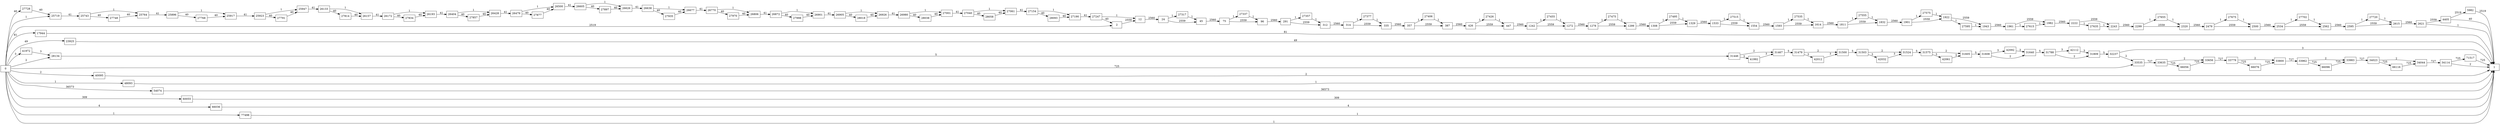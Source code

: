 digraph {
	graph [rankdir=LR]
	node [shape=rectangle]
	2 -> 12 [label=2559]
	12 -> 24 [label=2560]
	24 -> 45 [label=2559]
	24 -> 27317 [label=1]
	45 -> 75 [label=2560]
	75 -> 96 [label=2559]
	75 -> 27337 [label=1]
	96 -> 291 [label=2560]
	291 -> 312 [label=2559]
	291 -> 27357 [label=1]
	312 -> 314 [label=2560]
	314 -> 335 [label=2559]
	314 -> 27377 [label=1]
	335 -> 357 [label=2560]
	357 -> 387 [label=2559]
	357 -> 27406 [label=1]
	387 -> 426 [label=2560]
	426 -> 447 [label=2559]
	426 -> 27426 [label=1]
	447 -> 1242 [label=2560]
	1242 -> 1272 [label=2559]
	1242 -> 27455 [label=1]
	1272 -> 1278 [label=2560]
	1278 -> 1299 [label=2559]
	1278 -> 27475 [label=1]
	1299 -> 1308 [label=2560]
	1308 -> 1329 [label=2559]
	1308 -> 27495 [label=1]
	1329 -> 1533 [label=2560]
	1533 -> 1554 [label=2559]
	1533 -> 27515 [label=1]
	1554 -> 1593 [label=2560]
	1593 -> 1614 [label=2559]
	1593 -> 27535 [label=1]
	1614 -> 1811 [label=2560]
	1811 -> 1832 [label=2559]
	1811 -> 27555 [label=1]
	1832 -> 1901 [label=2560]
	1901 -> 1922 [label=2559]
	1901 -> 27575 [label=1]
	1922 -> 1943 [label=2559]
	1922 -> 27595 [label=1]
	1943 -> 1961 [label=2560]
	1961 -> 1982 [label=2559]
	1961 -> 27615 [label=1]
	1982 -> 2222 [label=2560]
	2222 -> 2243 [label=2559]
	2222 -> 27635 [label=1]
	2243 -> 2299 [label=2560]
	2299 -> 2320 [label=2559]
	2299 -> 27655 [label=1]
	2320 -> 2479 [label=2560]
	2479 -> 2500 [label=2559]
	2479 -> 27675 [label=1]
	2500 -> 2534 [label=2560]
	2534 -> 2562 [label=2559]
	2534 -> 27702 [label=1]
	2562 -> 2595 [label=2560]
	2595 -> 2615 [label=2559]
	2595 -> 27720 [label=1]
	2615 -> 2621 [label=2560]
	2621 -> 1 [label=1]
	2621 -> 4405 [label=2559]
	4405 -> 1 [label=40]
	4405 -> 5982 [label=2519]
	5982 -> 1 [label=2519]
	17944 -> 1 [label=81]
	23925 -> 1 [label=49]
	25719 -> 25743 [label=41]
	25743 -> 25764 [label=1]
	25743 -> 27748 [label=40]
	25764 -> 25896 [label=41]
	25896 -> 25917 [label=1]
	25896 -> 27768 [label=40]
	25917 -> 25923 [label=41]
	25923 -> 25947 [label=1]
	25923 -> 27791 [label=40]
	25947 -> 26133 [label=41]
	26133 -> 26157 [label=1]
	26133 -> 27814 [label=40]
	26157 -> 26172 [label=41]
	26172 -> 26193 [label=1]
	26172 -> 27834 [label=40]
	26193 -> 26404 [label=41]
	26404 -> 26428 [label=1]
	26404 -> 27857 [label=40]
	26428 -> 26479 [label=41]
	26479 -> 26500 [label=1]
	26479 -> 27877 [label=40]
	26500 -> 26605 [label=41]
	26605 -> 26626 [label=1]
	26605 -> 27897 [label=40]
	26626 -> 26638 [label=41]
	26638 -> 26677 [label=1]
	26638 -> 27935 [label=40]
	26677 -> 26770 [label=41]
	26770 -> 26806 [label=1]
	26770 -> 27970 [label=40]
	26806 -> 26872 [label=41]
	26872 -> 26901 [label=1]
	26872 -> 27998 [label=40]
	26901 -> 26905 [label=41]
	26905 -> 26926 [label=1]
	26905 -> 28018 [label=40]
	26926 -> 26980 [label=41]
	26980 -> 27001 [label=1]
	26980 -> 28038 [label=40]
	27001 -> 27040 [label=41]
	27040 -> 27061 [label=1]
	27040 -> 28058 [label=40]
	27061 -> 27154 [label=41]
	27154 -> 27190 [label=1]
	27154 -> 28093 [label=40]
	27190 -> 27247 [label=41]
	27247 -> 12 [label=1]
	27247 -> 2 [label=40]
	27317 -> 45 [label=1]
	27337 -> 96 [label=1]
	27357 -> 312 [label=1]
	27377 -> 335 [label=1]
	27406 -> 387 [label=1]
	27426 -> 447 [label=1]
	27455 -> 1272 [label=1]
	27475 -> 1299 [label=1]
	27495 -> 1329 [label=1]
	27515 -> 1554 [label=1]
	27535 -> 1614 [label=1]
	27555 -> 1832 [label=1]
	27575 -> 1922 [label=1]
	27595 -> 1943 [label=1]
	27615 -> 1982 [label=1]
	27635 -> 2243 [label=1]
	27655 -> 2320 [label=1]
	27675 -> 2500 [label=1]
	27702 -> 2562 [label=1]
	27720 -> 2615 [label=1]
	27728 -> 25719 [label=40]
	27748 -> 25764 [label=40]
	27768 -> 25917 [label=40]
	27791 -> 25947 [label=40]
	27814 -> 26157 [label=40]
	27834 -> 26193 [label=40]
	27857 -> 26428 [label=40]
	27877 -> 26500 [label=40]
	27897 -> 26626 [label=40]
	27935 -> 26677 [label=40]
	27970 -> 26806 [label=40]
	27998 -> 26901 [label=40]
	28018 -> 26926 [label=40]
	28038 -> 27001 [label=40]
	28058 -> 27061 [label=40]
	28093 -> 27190 [label=40]
	28134 -> 31446 [label=5]
	31446 -> 31467 [label=2]
	31446 -> 41992 [label=3]
	31467 -> 31479 [label=5]
	31479 -> 31500 [label=2]
	31479 -> 42012 [label=3]
	31500 -> 31503 [label=5]
	31503 -> 31524 [label=2]
	31503 -> 42032 [label=3]
	31524 -> 31575 [label=5]
	31575 -> 31605 [label=2]
	31575 -> 42061 [label=3]
	31605 -> 31608 [label=5]
	31608 -> 31640 [label=2]
	31608 -> 42092 [label=3]
	31640 -> 31788 [label=5]
	31788 -> 31809 [label=2]
	31788 -> 42112 [label=3]
	31809 -> 32237 [label=5]
	32237 -> 1 [label=3]
	32237 -> 33535 [label=2]
	33535 -> 33635 [label=727]
	33635 -> 33656 [label=2]
	33635 -> 66056 [label=725]
	33656 -> 33779 [label=727]
	33779 -> 33800 [label=2]
	33779 -> 66076 [label=725]
	33800 -> 33962 [label=727]
	33962 -> 33983 [label=2]
	33962 -> 66096 [label=725]
	33983 -> 34023 [label=727]
	34023 -> 34044 [label=2]
	34023 -> 66116 [label=725]
	34044 -> 34114 [label=727]
	34114 -> 1 [label=2]
	34114 -> 71517 [label=725]
	40095 -> 1 [label=2]
	41972 -> 28134 [label=3]
	41992 -> 31467 [label=3]
	42012 -> 31500 [label=3]
	42032 -> 31524 [label=3]
	42061 -> 31605 [label=3]
	42092 -> 31640 [label=3]
	42112 -> 31809 [label=3]
	48093 -> 1 [label=1]
	54074 -> 1 [label=36573]
	60055 -> 1 [label=309]
	66036 -> 1 [label=4]
	66056 -> 33656 [label=725]
	66076 -> 33800 [label=725]
	66096 -> 33983 [label=725]
	66116 -> 34044 [label=725]
	71517 -> 1 [label=725]
	77498 -> 1 [label=1]
	0 -> 2 [label=2519]
	0 -> 28134 [label=2]
	0 -> 33535 [label=725]
	0 -> 1 [label=1]
	0 -> 17944 [label=81]
	0 -> 23925 [label=49]
	0 -> 25719 [label=1]
	0 -> 27728 [label=40]
	0 -> 40095 [label=2]
	0 -> 41972 [label=3]
	0 -> 48093 [label=1]
	0 -> 54074 [label=36573]
	0 -> 60055 [label=309]
	0 -> 66036 [label=4]
	0 -> 77498 [label=1]
}
